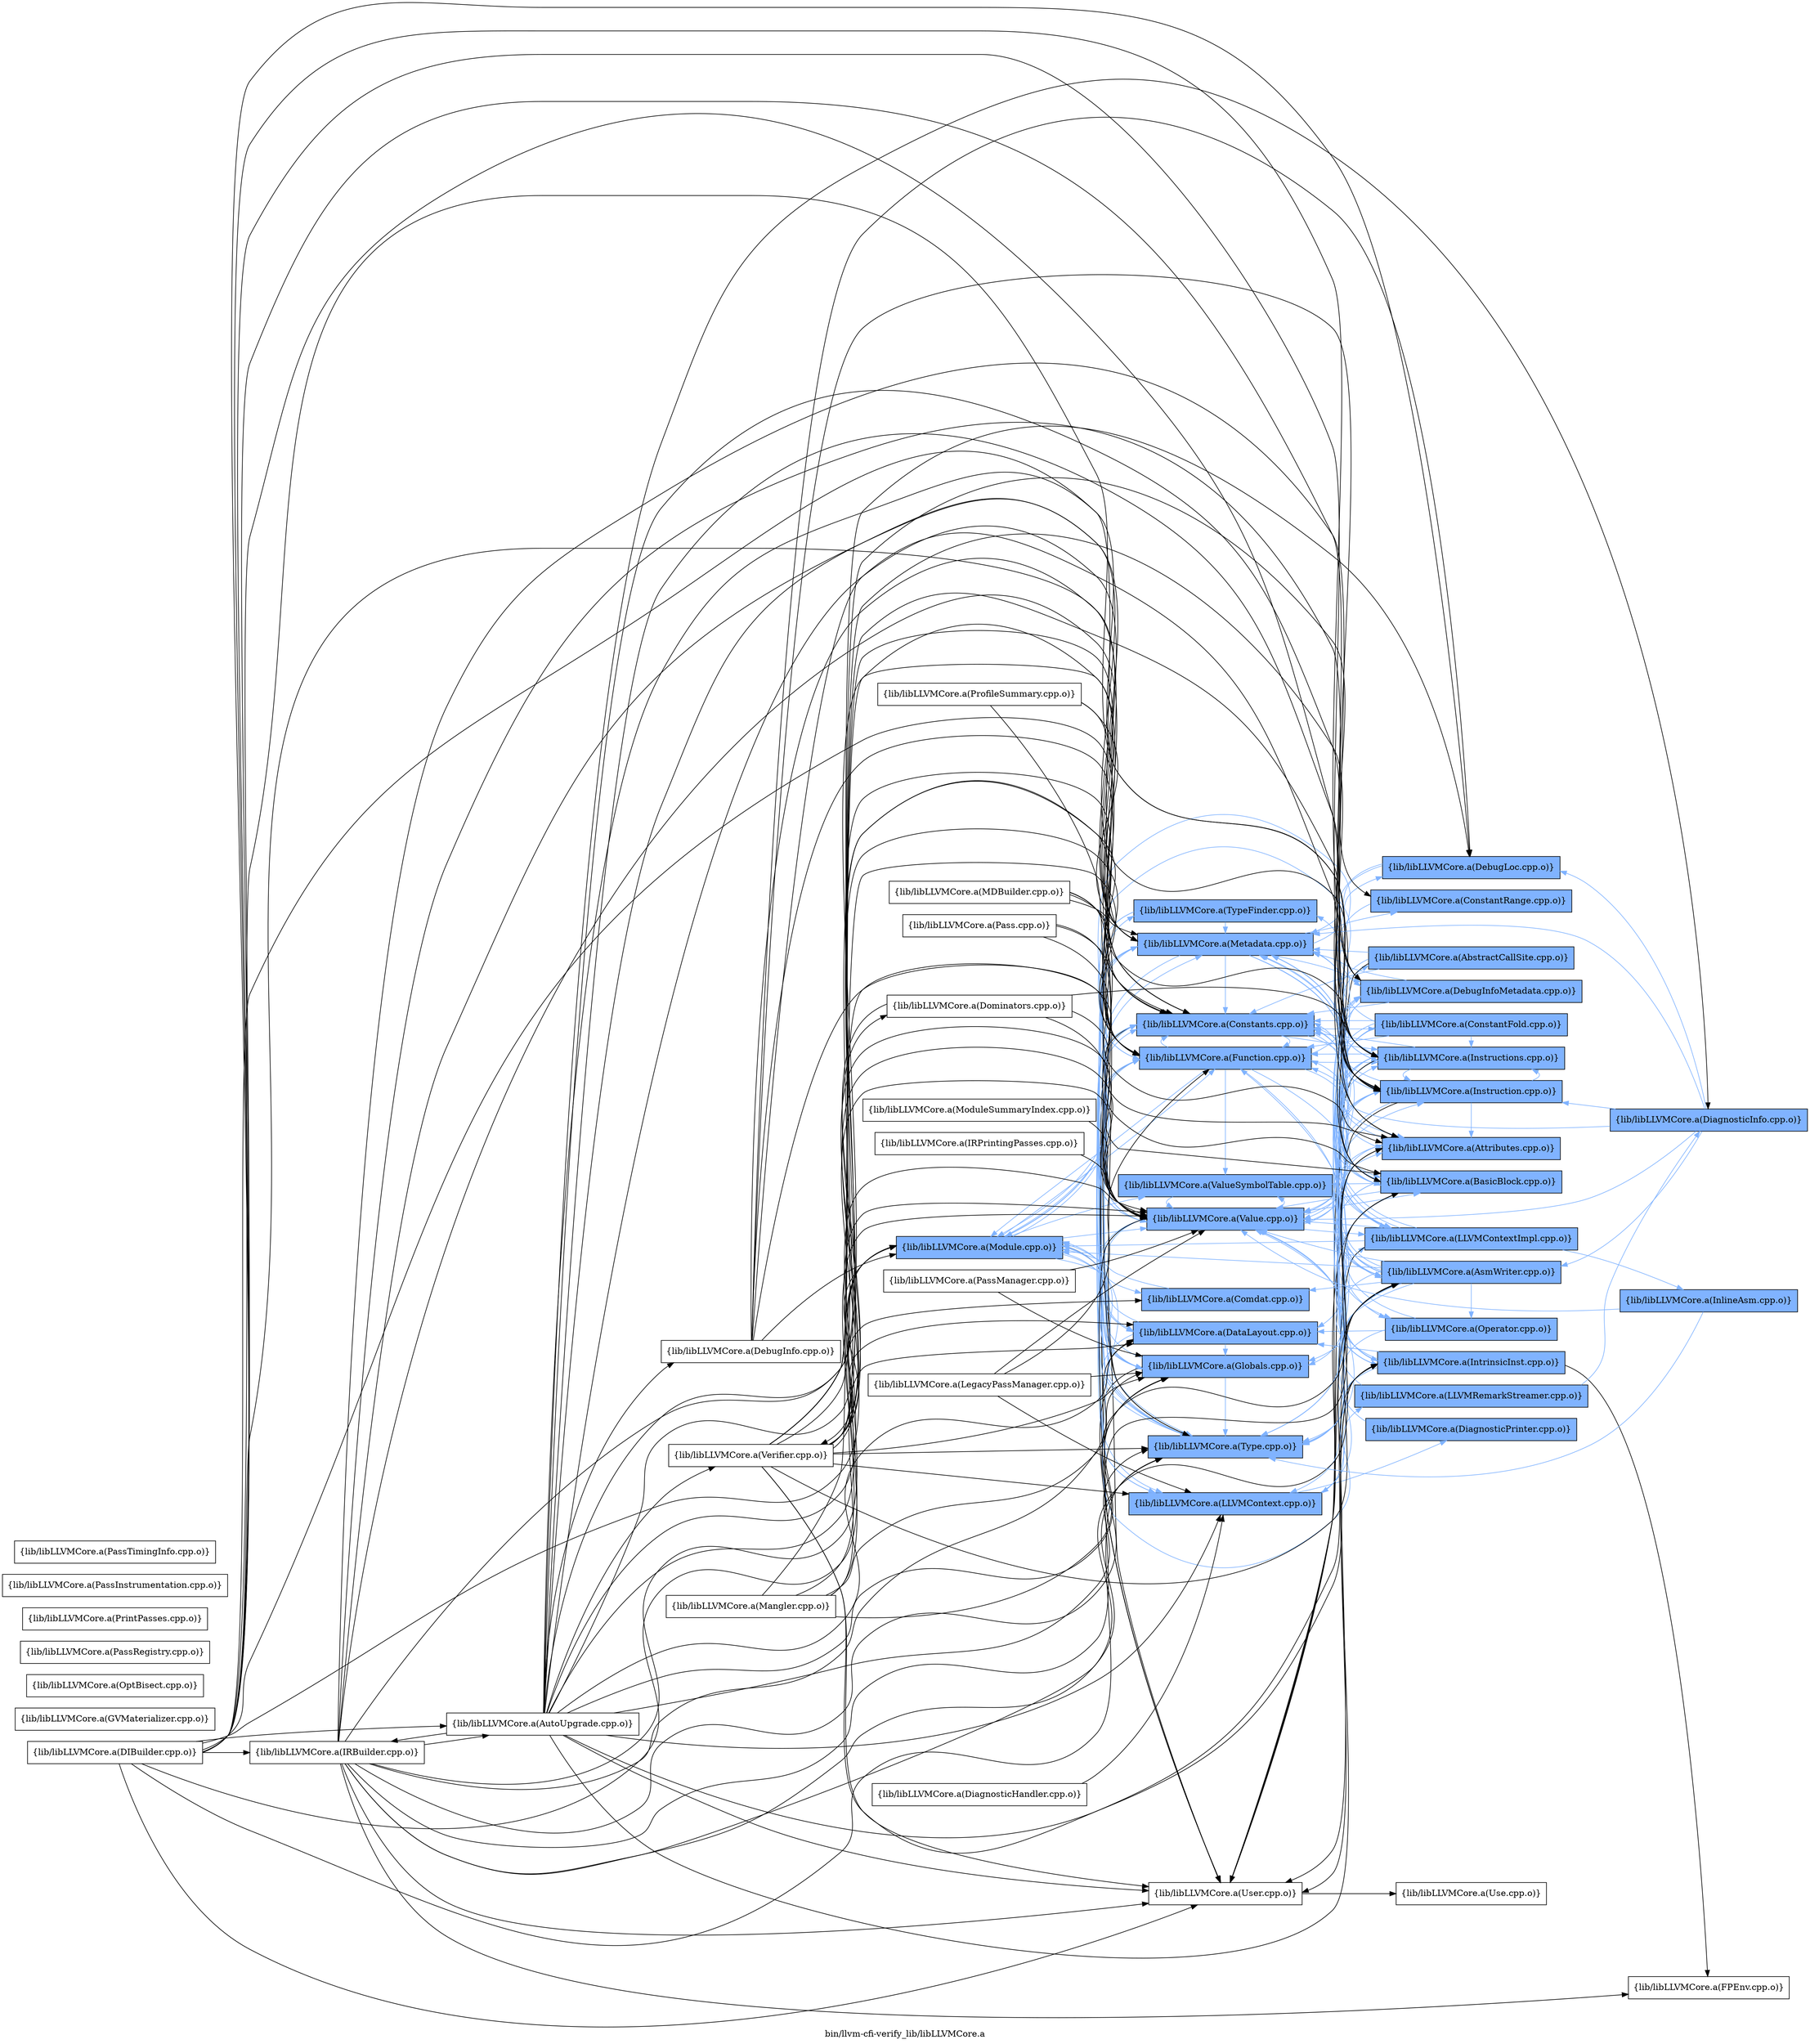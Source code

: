 digraph "bin/llvm-cfi-verify_lib/libLLVMCore.a" {
	label="bin/llvm-cfi-verify_lib/libLLVMCore.a";
	rankdir=LR;
	{ rank=same; Node0x55746a6aa418;  }
	{ rank=same; Node0x55746a6a7718; Node0x55746a6ae8d8; Node0x55746a6ace48; Node0x55746a6aff58; Node0x55746a6a7c68; Node0x55746a6ac9e8; Node0x55746a6ab098; Node0x55746a6a3758; Node0x55746a6a4518; Node0x55746a6a4e78; Node0x55746a6a5828; Node0x55746a6a64a8;  }
	{ rank=same; Node0x55746a6ad168; Node0x55746a6aaeb8; Node0x55746a6aa738; Node0x55746a6a2da8; Node0x55746a6aa198; Node0x55746a6a6f98; Node0x55746a6a8758; Node0x55746a6aa8c8; Node0x55746a6ab908; Node0x55746a6a7088; Node0x55746a6a7f38; Node0x55746a6a5aa8; Node0x55746a6ae158; Node0x55746a6b1768; Node0x55746a6b1538; Node0x55746a6a4068;  }

	Node0x55746a6aa418 [shape=record,shape=box,group=1,style=filled,fillcolor="0.600000 0.5 1",label="{lib/libLLVMCore.a(Module.cpp.o)}"];
	Node0x55746a6aa418 -> Node0x55746a6a7718[color="0.600000 0.5 1"];
	Node0x55746a6aa418 -> Node0x55746a6ae8d8[color="0.600000 0.5 1"];
	Node0x55746a6aa418 -> Node0x55746a6ace48[color="0.600000 0.5 1"];
	Node0x55746a6aa418 -> Node0x55746a6aff58[color="0.600000 0.5 1"];
	Node0x55746a6aa418 -> Node0x55746a6a7c68[color="0.600000 0.5 1"];
	Node0x55746a6aa418 -> Node0x55746a6ac9e8[color="0.600000 0.5 1"];
	Node0x55746a6aa418 -> Node0x55746a6ab098[color="0.600000 0.5 1"];
	Node0x55746a6aa418 -> Node0x55746a6a3758[color="0.600000 0.5 1"];
	Node0x55746a6aa418 -> Node0x55746a6a4518[color="0.600000 0.5 1"];
	Node0x55746a6aa418 -> Node0x55746a6a4e78;
	Node0x55746a6aa418 -> Node0x55746a6a5828[color="0.600000 0.5 1"];
	Node0x55746a6aa418 -> Node0x55746a6a64a8[color="0.600000 0.5 1"];
	Node0x55746a6a7c68 [shape=record,shape=box,group=1,style=filled,fillcolor="0.600000 0.5 1",label="{lib/libLLVMCore.a(Globals.cpp.o)}"];
	Node0x55746a6a7c68 -> Node0x55746a6ae8d8[color="0.600000 0.5 1"];
	Node0x55746a6a7c68 -> Node0x55746a6aff58[color="0.600000 0.5 1"];
	Node0x55746a6a7c68 -> Node0x55746a6ab098[color="0.600000 0.5 1"];
	Node0x55746a6a7c68 -> Node0x55746a6aa418[color="0.600000 0.5 1"];
	Node0x55746a6a7c68 -> Node0x55746a6a3758[color="0.600000 0.5 1"];
	Node0x55746a6a7c68 -> Node0x55746a6a4e78;
	Node0x55746a6a7c68 -> Node0x55746a6a5828[color="0.600000 0.5 1"];
	Node0x55746a6a93d8 [shape=record,shape=box,group=0,label="{lib/libLLVMCore.a(Mangler.cpp.o)}"];
	Node0x55746a6a93d8 -> Node0x55746a6aa198;
	Node0x55746a6a93d8 -> Node0x55746a6ace48;
	Node0x55746a6a93d8 -> Node0x55746a6aff58;
	Node0x55746a6a93d8 -> Node0x55746a6a7c68;
	Node0x55746a6a93d8 -> Node0x55746a6aa418;
	Node0x55746a6a93d8 -> Node0x55746a6a5828;
	Node0x55746a6a5828 [shape=record,shape=box,group=1,style=filled,fillcolor="0.600000 0.5 1",label="{lib/libLLVMCore.a(Value.cpp.o)}"];
	Node0x55746a6a5828 -> Node0x55746a6aa198[color="0.600000 0.5 1"];
	Node0x55746a6a5828 -> Node0x55746a6a6f98[color="0.600000 0.5 1"];
	Node0x55746a6a5828 -> Node0x55746a6ae8d8[color="0.600000 0.5 1"];
	Node0x55746a6a5828 -> Node0x55746a6ace48[color="0.600000 0.5 1"];
	Node0x55746a6a5828 -> Node0x55746a6aff58[color="0.600000 0.5 1"];
	Node0x55746a6a5828 -> Node0x55746a6a7c68[color="0.600000 0.5 1"];
	Node0x55746a6a5828 -> Node0x55746a6aaeb8[color="0.600000 0.5 1"];
	Node0x55746a6a5828 -> Node0x55746a6aa738[color="0.600000 0.5 1"];
	Node0x55746a6a5828 -> Node0x55746a6ac9e8[color="0.600000 0.5 1"];
	Node0x55746a6a5828 -> Node0x55746a6a7088[color="0.600000 0.5 1"];
	Node0x55746a6a5828 -> Node0x55746a6ab098[color="0.600000 0.5 1"];
	Node0x55746a6a5828 -> Node0x55746a6a3758[color="0.600000 0.5 1"];
	Node0x55746a6a5828 -> Node0x55746a6a4e78;
	Node0x55746a6a5828 -> Node0x55746a6a64a8[color="0.600000 0.5 1"];
	Node0x55746a6a7718 [shape=record,shape=box,group=1,style=filled,fillcolor="0.600000 0.5 1",label="{lib/libLLVMCore.a(Comdat.cpp.o)}"];
	Node0x55746a6a7718 -> Node0x55746a6aa418[color="0.600000 0.5 1"];
	Node0x55746a6ace48 [shape=record,shape=box,group=1,style=filled,fillcolor="0.600000 0.5 1",label="{lib/libLLVMCore.a(DataLayout.cpp.o)}"];
	Node0x55746a6ace48 -> Node0x55746a6a7c68[color="0.600000 0.5 1"];
	Node0x55746a6ace48 -> Node0x55746a6aa418[color="0.600000 0.5 1"];
	Node0x55746a6ace48 -> Node0x55746a6a3758[color="0.600000 0.5 1"];
	Node0x55746a6ab098 [shape=record,shape=box,group=1,style=filled,fillcolor="0.600000 0.5 1",label="{lib/libLLVMCore.a(Metadata.cpp.o)}"];
	Node0x55746a6ab098 -> Node0x55746a6a5aa8[color="0.600000 0.5 1"];
	Node0x55746a6ab098 -> Node0x55746a6ae158[color="0.600000 0.5 1"];
	Node0x55746a6ab098 -> Node0x55746a6ae8d8[color="0.600000 0.5 1"];
	Node0x55746a6ab098 -> Node0x55746a6b1768[color="0.600000 0.5 1"];
	Node0x55746a6ab098 -> Node0x55746a6b1538[color="0.600000 0.5 1"];
	Node0x55746a6ab098 -> Node0x55746a6ac9e8[color="0.600000 0.5 1"];
	Node0x55746a6ab098 -> Node0x55746a6a7088[color="0.600000 0.5 1"];
	Node0x55746a6ab098 -> Node0x55746a6aa418[color="0.600000 0.5 1"];
	Node0x55746a6ab098 -> Node0x55746a6a3758[color="0.600000 0.5 1"];
	Node0x55746a6ab098 -> Node0x55746a6a5828[color="0.600000 0.5 1"];
	Node0x55746a6aa198 [shape=record,shape=box,group=1,style=filled,fillcolor="0.600000 0.5 1",label="{lib/libLLVMCore.a(Attributes.cpp.o)}"];
	Node0x55746a6aa198 -> Node0x55746a6a5aa8[color="0.600000 0.5 1"];
	Node0x55746a6aa198 -> Node0x55746a6aff58[color="0.600000 0.5 1"];
	Node0x55746a6a6138 [shape=record,shape=box,group=0,label="{lib/libLLVMCore.a(AutoUpgrade.cpp.o)}"];
	Node0x55746a6a6138 -> Node0x55746a6aa198;
	Node0x55746a6a6138 -> Node0x55746a6a5aa8;
	Node0x55746a6a6138 -> Node0x55746a6a6f98;
	Node0x55746a6a6138 -> Node0x55746a6ae8d8;
	Node0x55746a6a6138 -> Node0x55746a6ace48;
	Node0x55746a6a6138 -> Node0x55746a6ae1a8;
	Node0x55746a6a6138 -> Node0x55746a6af4b8;
	Node0x55746a6a6138 -> Node0x55746a6aff58;
	Node0x55746a6a6138 -> Node0x55746a6a7c68;
	Node0x55746a6a6138 -> Node0x55746a6a9c48;
	Node0x55746a6a6138 -> Node0x55746a6aaeb8;
	Node0x55746a6a6138 -> Node0x55746a6aa738;
	Node0x55746a6a6138 -> Node0x55746a6aa8c8;
	Node0x55746a6a6138 -> Node0x55746a6ac9e8;
	Node0x55746a6a6138 -> Node0x55746a6ab098;
	Node0x55746a6a6138 -> Node0x55746a6aa418;
	Node0x55746a6a6138 -> Node0x55746a6a3758;
	Node0x55746a6a6138 -> Node0x55746a6a4e78;
	Node0x55746a6a6138 -> Node0x55746a6a5828;
	Node0x55746a6a6138 -> Node0x55746a69f428;
	Node0x55746a6a6f98 [shape=record,shape=box,group=1,style=filled,fillcolor="0.600000 0.5 1",label="{lib/libLLVMCore.a(BasicBlock.cpp.o)}"];
	Node0x55746a6a6f98 -> Node0x55746a6ae8d8[color="0.600000 0.5 1"];
	Node0x55746a6a6f98 -> Node0x55746a6aaeb8[color="0.600000 0.5 1"];
	Node0x55746a6a6f98 -> Node0x55746a6ab098[color="0.600000 0.5 1"];
	Node0x55746a6a6f98 -> Node0x55746a6a3758[color="0.600000 0.5 1"];
	Node0x55746a6a6f98 -> Node0x55746a6a4e78;
	Node0x55746a6a6f98 -> Node0x55746a6a5828[color="0.600000 0.5 1"];
	Node0x55746a6a6f98 -> Node0x55746a6a64a8[color="0.600000 0.5 1"];
	Node0x55746a6ae158 [shape=record,shape=box,group=1,style=filled,fillcolor="0.600000 0.5 1",label="{lib/libLLVMCore.a(ConstantRange.cpp.o)}"];
	Node0x55746a6ae158 -> Node0x55746a6aa738[color="0.600000 0.5 1"];
	Node0x55746a6ae8d8 [shape=record,shape=box,group=1,style=filled,fillcolor="0.600000 0.5 1",label="{lib/libLLVMCore.a(Constants.cpp.o)}"];
	Node0x55746a6ae8d8 -> Node0x55746a6ad168[color="0.600000 0.5 1"];
	Node0x55746a6ae8d8 -> Node0x55746a6aff58[color="0.600000 0.5 1"];
	Node0x55746a6ae8d8 -> Node0x55746a6a7c68[color="0.600000 0.5 1"];
	Node0x55746a6ae8d8 -> Node0x55746a6aaeb8[color="0.600000 0.5 1"];
	Node0x55746a6ae8d8 -> Node0x55746a6aa738[color="0.600000 0.5 1"];
	Node0x55746a6ae8d8 -> Node0x55746a6a2da8[color="0.600000 0.5 1"];
	Node0x55746a6ae8d8 -> Node0x55746a6a3758[color="0.600000 0.5 1"];
	Node0x55746a6ae8d8 -> Node0x55746a6a4e78;
	Node0x55746a6ae8d8 -> Node0x55746a6a5828[color="0.600000 0.5 1"];
	Node0x55746a6ae1a8 [shape=record,shape=box,group=0,label="{lib/libLLVMCore.a(DebugInfo.cpp.o)}"];
	Node0x55746a6ae1a8 -> Node0x55746a6b1768;
	Node0x55746a6ae1a8 -> Node0x55746a6b1538;
	Node0x55746a6ae1a8 -> Node0x55746a6aff58;
	Node0x55746a6ae1a8 -> Node0x55746a6aaeb8;
	Node0x55746a6ae1a8 -> Node0x55746a6ab098;
	Node0x55746a6ae1a8 -> Node0x55746a6aa418;
	Node0x55746a6ae1a8 -> Node0x55746a6a5828;
	Node0x55746a6b1768 [shape=record,shape=box,group=1,style=filled,fillcolor="0.600000 0.5 1",label="{lib/libLLVMCore.a(DebugInfoMetadata.cpp.o)}"];
	Node0x55746a6b1768 -> Node0x55746a6ae8d8[color="0.600000 0.5 1"];
	Node0x55746a6b1768 -> Node0x55746a6ac9e8[color="0.600000 0.5 1"];
	Node0x55746a6b1768 -> Node0x55746a6a7088[color="0.600000 0.5 1"];
	Node0x55746a6b1768 -> Node0x55746a6ab098[color="0.600000 0.5 1"];
	Node0x55746a6b1768 -> Node0x55746a6a3758[color="0.600000 0.5 1"];
	Node0x55746a6b1538 [shape=record,shape=box,group=1,style=filled,fillcolor="0.600000 0.5 1",label="{lib/libLLVMCore.a(DebugLoc.cpp.o)}"];
	Node0x55746a6b1538 -> Node0x55746a6b1768[color="0.600000 0.5 1"];
	Node0x55746a6b1538 -> Node0x55746a6ab098[color="0.600000 0.5 1"];
	Node0x55746a6aff58 [shape=record,shape=box,group=1,style=filled,fillcolor="0.600000 0.5 1",label="{lib/libLLVMCore.a(Function.cpp.o)}"];
	Node0x55746a6aff58 -> Node0x55746a6aa198[color="0.600000 0.5 1"];
	Node0x55746a6aff58 -> Node0x55746a6a6f98[color="0.600000 0.5 1"];
	Node0x55746a6aff58 -> Node0x55746a6ae8d8[color="0.600000 0.5 1"];
	Node0x55746a6aff58 -> Node0x55746a6ace48[color="0.600000 0.5 1"];
	Node0x55746a6aff58 -> Node0x55746a6a8758[color="0.600000 0.5 1"];
	Node0x55746a6aff58 -> Node0x55746a6aa738[color="0.600000 0.5 1"];
	Node0x55746a6aff58 -> Node0x55746a6aa8c8[color="0.600000 0.5 1"];
	Node0x55746a6aff58 -> Node0x55746a6ac9e8[color="0.600000 0.5 1"];
	Node0x55746a6aff58 -> Node0x55746a6ab098[color="0.600000 0.5 1"];
	Node0x55746a6aff58 -> Node0x55746a6aa418[color="0.600000 0.5 1"];
	Node0x55746a6aff58 -> Node0x55746a6a3758[color="0.600000 0.5 1"];
	Node0x55746a6aff58 -> Node0x55746a6a4e78;
	Node0x55746a6aff58 -> Node0x55746a6a5828[color="0.600000 0.5 1"];
	Node0x55746a6aff58 -> Node0x55746a6a64a8[color="0.600000 0.5 1"];
	Node0x55746a6a8988 [shape=record,shape=box,group=0,label="{lib/libLLVMCore.a(GVMaterializer.cpp.o)}"];
	Node0x55746a6a9838 [shape=record,shape=box,group=1,style=filled,fillcolor="0.600000 0.5 1",label="{lib/libLLVMCore.a(InlineAsm.cpp.o)}"];
	Node0x55746a6a9838 -> Node0x55746a6a3758[color="0.600000 0.5 1"];
	Node0x55746a6a9838 -> Node0x55746a6a5828[color="0.600000 0.5 1"];
	Node0x55746a6aaeb8 [shape=record,shape=box,group=1,style=filled,fillcolor="0.600000 0.5 1",label="{lib/libLLVMCore.a(Instruction.cpp.o)}"];
	Node0x55746a6aaeb8 -> Node0x55746a6aa198[color="0.600000 0.5 1"];
	Node0x55746a6aaeb8 -> Node0x55746a6a6f98[color="0.600000 0.5 1"];
	Node0x55746a6aaeb8 -> Node0x55746a6ae8d8[color="0.600000 0.5 1"];
	Node0x55746a6aaeb8 -> Node0x55746a6aa738[color="0.600000 0.5 1"];
	Node0x55746a6aaeb8 -> Node0x55746a6ab098[color="0.600000 0.5 1"];
	Node0x55746a6aaeb8 -> Node0x55746a6a4e78;
	Node0x55746a6aaeb8 -> Node0x55746a6a5828[color="0.600000 0.5 1"];
	Node0x55746a6aa738 [shape=record,shape=box,group=1,style=filled,fillcolor="0.600000 0.5 1",label="{lib/libLLVMCore.a(Instructions.cpp.o)}"];
	Node0x55746a6aa738 -> Node0x55746a6aa198[color="0.600000 0.5 1"];
	Node0x55746a6aa738 -> Node0x55746a6a6f98[color="0.600000 0.5 1"];
	Node0x55746a6aa738 -> Node0x55746a6ae8d8[color="0.600000 0.5 1"];
	Node0x55746a6aa738 -> Node0x55746a6ace48[color="0.600000 0.5 1"];
	Node0x55746a6aa738 -> Node0x55746a6aff58[color="0.600000 0.5 1"];
	Node0x55746a6aa738 -> Node0x55746a6aaeb8[color="0.600000 0.5 1"];
	Node0x55746a6aa738 -> Node0x55746a6a7088[color="0.600000 0.5 1"];
	Node0x55746a6aa738 -> Node0x55746a6ab098[color="0.600000 0.5 1"];
	Node0x55746a6aa738 -> Node0x55746a6aa418[color="0.600000 0.5 1"];
	Node0x55746a6aa738 -> Node0x55746a6a3758[color="0.600000 0.5 1"];
	Node0x55746a6aa738 -> Node0x55746a6a4e78;
	Node0x55746a6aa738 -> Node0x55746a6a5828[color="0.600000 0.5 1"];
	Node0x55746a6ac9e8 [shape=record,shape=box,group=1,style=filled,fillcolor="0.600000 0.5 1",label="{lib/libLLVMCore.a(LLVMContext.cpp.o)}"];
	Node0x55746a6ac9e8 -> Node0x55746a6ab908[color="0.600000 0.5 1"];
	Node0x55746a6ac9e8 -> Node0x55746a6a7088[color="0.600000 0.5 1"];
	Node0x55746a6ac9e8 -> Node0x55746a6a7f38[color="0.600000 0.5 1"];
	Node0x55746a6a3758 [shape=record,shape=box,group=1,style=filled,fillcolor="0.600000 0.5 1",label="{lib/libLLVMCore.a(Type.cpp.o)}"];
	Node0x55746a6a3758 -> Node0x55746a6ae8d8[color="0.600000 0.5 1"];
	Node0x55746a6a4e78 [shape=record,shape=box,group=0,label="{lib/libLLVMCore.a(User.cpp.o)}"];
	Node0x55746a6a4e78 -> Node0x55746a6a4068;
	Node0x55746a69f428 [shape=record,shape=box,group=0,label="{lib/libLLVMCore.a(Verifier.cpp.o)}"];
	Node0x55746a69f428 -> Node0x55746a6aa198;
	Node0x55746a69f428 -> Node0x55746a6a5aa8;
	Node0x55746a69f428 -> Node0x55746a6a6f98;
	Node0x55746a69f428 -> Node0x55746a6a7718;
	Node0x55746a69f428 -> Node0x55746a6ae158;
	Node0x55746a69f428 -> Node0x55746a6ae8d8;
	Node0x55746a69f428 -> Node0x55746a6ace48;
	Node0x55746a69f428 -> Node0x55746a6b1768;
	Node0x55746a69f428 -> Node0x55746a6b1538;
	Node0x55746a69f428 -> Node0x55746a6aff58;
	Node0x55746a69f428 -> Node0x55746a6a7c68;
	Node0x55746a69f428 -> Node0x55746a6aaeb8;
	Node0x55746a69f428 -> Node0x55746a6aa738;
	Node0x55746a69f428 -> Node0x55746a6aa8c8;
	Node0x55746a69f428 -> Node0x55746a6ac9e8;
	Node0x55746a69f428 -> Node0x55746a6ab098;
	Node0x55746a69f428 -> Node0x55746a6aa418;
	Node0x55746a69f428 -> Node0x55746a6a3758;
	Node0x55746a69f428 -> Node0x55746a6a4e78;
	Node0x55746a69f428 -> Node0x55746a6a5828;
	Node0x55746a69f428 -> Node0x55746a69df88;
	Node0x55746a6aa8c8 [shape=record,shape=box,group=1,style=filled,fillcolor="0.600000 0.5 1",label="{lib/libLLVMCore.a(IntrinsicInst.cpp.o)}"];
	Node0x55746a6aa8c8 -> Node0x55746a6a6f98[color="0.600000 0.5 1"];
	Node0x55746a6aa8c8 -> Node0x55746a6ae8d8[color="0.600000 0.5 1"];
	Node0x55746a6aa8c8 -> Node0x55746a6ace48[color="0.600000 0.5 1"];
	Node0x55746a6aa8c8 -> Node0x55746a6b1768[color="0.600000 0.5 1"];
	Node0x55746a6aa8c8 -> Node0x55746a6aa008;
	Node0x55746a6aa8c8 -> Node0x55746a6aaeb8[color="0.600000 0.5 1"];
	Node0x55746a6aa8c8 -> Node0x55746a6aa738[color="0.600000 0.5 1"];
	Node0x55746a6aa8c8 -> Node0x55746a6ab098[color="0.600000 0.5 1"];
	Node0x55746a6aa8c8 -> Node0x55746a6aa418[color="0.600000 0.5 1"];
	Node0x55746a6aa8c8 -> Node0x55746a6a3758[color="0.600000 0.5 1"];
	Node0x55746a6aa8c8 -> Node0x55746a6a4e78;
	Node0x55746a6aa8c8 -> Node0x55746a6a5828[color="0.600000 0.5 1"];
	Node0x55746a6a5aa8 [shape=record,shape=box,group=1,style=filled,fillcolor="0.600000 0.5 1",label="{lib/libLLVMCore.a(AsmWriter.cpp.o)}"];
	Node0x55746a6a5aa8 -> Node0x55746a6aa198[color="0.600000 0.5 1"];
	Node0x55746a6a5aa8 -> Node0x55746a6a6f98[color="0.600000 0.5 1"];
	Node0x55746a6a5aa8 -> Node0x55746a6a7718[color="0.600000 0.5 1"];
	Node0x55746a6a5aa8 -> Node0x55746a6ae8d8[color="0.600000 0.5 1"];
	Node0x55746a6a5aa8 -> Node0x55746a6b1768[color="0.600000 0.5 1"];
	Node0x55746a6a5aa8 -> Node0x55746a6aff58[color="0.600000 0.5 1"];
	Node0x55746a6a5aa8 -> Node0x55746a6a7c68[color="0.600000 0.5 1"];
	Node0x55746a6a5aa8 -> Node0x55746a6aaeb8[color="0.600000 0.5 1"];
	Node0x55746a6a5aa8 -> Node0x55746a6aa738[color="0.600000 0.5 1"];
	Node0x55746a6a5aa8 -> Node0x55746a6aa8c8[color="0.600000 0.5 1"];
	Node0x55746a6a5aa8 -> Node0x55746a6ac9e8[color="0.600000 0.5 1"];
	Node0x55746a6a5aa8 -> Node0x55746a6ab098[color="0.600000 0.5 1"];
	Node0x55746a6a5aa8 -> Node0x55746a6aa418[color="0.600000 0.5 1"];
	Node0x55746a6a5aa8 -> Node0x55746a6a2da8[color="0.600000 0.5 1"];
	Node0x55746a6a5aa8 -> Node0x55746a6a3758[color="0.600000 0.5 1"];
	Node0x55746a6a5aa8 -> Node0x55746a6a4518[color="0.600000 0.5 1"];
	Node0x55746a6a5aa8 -> Node0x55746a6a4e78;
	Node0x55746a6a5aa8 -> Node0x55746a6a5828[color="0.600000 0.5 1"];
	Node0x55746a6a2da8 [shape=record,shape=box,group=1,style=filled,fillcolor="0.600000 0.5 1",label="{lib/libLLVMCore.a(Operator.cpp.o)}"];
	Node0x55746a6a2da8 -> Node0x55746a6ae8d8[color="0.600000 0.5 1"];
	Node0x55746a6a2da8 -> Node0x55746a6ace48[color="0.600000 0.5 1"];
	Node0x55746a6a2da8 -> Node0x55746a6a3758[color="0.600000 0.5 1"];
	Node0x55746a6a4518 [shape=record,shape=box,group=1,style=filled,fillcolor="0.600000 0.5 1",label="{lib/libLLVMCore.a(TypeFinder.cpp.o)}"];
	Node0x55746a6a4518 -> Node0x55746a6aff58[color="0.600000 0.5 1"];
	Node0x55746a6a4518 -> Node0x55746a6a7c68[color="0.600000 0.5 1"];
	Node0x55746a6a4518 -> Node0x55746a6ab098[color="0.600000 0.5 1"];
	Node0x55746a6af4b8 [shape=record,shape=box,group=1,style=filled,fillcolor="0.600000 0.5 1",label="{lib/libLLVMCore.a(DiagnosticInfo.cpp.o)}"];
	Node0x55746a6af4b8 -> Node0x55746a6a5aa8[color="0.600000 0.5 1"];
	Node0x55746a6af4b8 -> Node0x55746a6b1538[color="0.600000 0.5 1"];
	Node0x55746a6af4b8 -> Node0x55746a6aff58[color="0.600000 0.5 1"];
	Node0x55746a6af4b8 -> Node0x55746a6aaeb8[color="0.600000 0.5 1"];
	Node0x55746a6af4b8 -> Node0x55746a6ab098[color="0.600000 0.5 1"];
	Node0x55746a6af4b8 -> Node0x55746a6a5828[color="0.600000 0.5 1"];
	Node0x55746a6a9c48 [shape=record,shape=box,group=0,label="{lib/libLLVMCore.a(IRBuilder.cpp.o)}"];
	Node0x55746a6a9c48 -> Node0x55746a6aa198;
	Node0x55746a6a9c48 -> Node0x55746a6a6138;
	Node0x55746a6a9c48 -> Node0x55746a6a6f98;
	Node0x55746a6a9c48 -> Node0x55746a6ae8d8;
	Node0x55746a6a9c48 -> Node0x55746a6ace48;
	Node0x55746a6a9c48 -> Node0x55746a6aff58;
	Node0x55746a6a9c48 -> Node0x55746a6a7c68;
	Node0x55746a6a9c48 -> Node0x55746a6aa008;
	Node0x55746a6a9c48 -> Node0x55746a6aaeb8;
	Node0x55746a6a9c48 -> Node0x55746a6aa738;
	Node0x55746a6a9c48 -> Node0x55746a6ab098;
	Node0x55746a6a9c48 -> Node0x55746a6a3758;
	Node0x55746a6a9c48 -> Node0x55746a6a4e78;
	Node0x55746a6a9c48 -> Node0x55746a6a5828;
	Node0x55746a6a64a8 [shape=record,shape=box,group=1,style=filled,fillcolor="0.600000 0.5 1",label="{lib/libLLVMCore.a(ValueSymbolTable.cpp.o)}"];
	Node0x55746a6a64a8 -> Node0x55746a6a5828[color="0.600000 0.5 1"];
	Node0x55746a6ad168 [shape=record,shape=box,group=1,style=filled,fillcolor="0.600000 0.5 1",label="{lib/libLLVMCore.a(ConstantFold.cpp.o)}"];
	Node0x55746a6ad168 -> Node0x55746a6ae8d8[color="0.600000 0.5 1"];
	Node0x55746a6ad168 -> Node0x55746a6aff58[color="0.600000 0.5 1"];
	Node0x55746a6ad168 -> Node0x55746a6a7c68[color="0.600000 0.5 1"];
	Node0x55746a6ad168 -> Node0x55746a6aa738[color="0.600000 0.5 1"];
	Node0x55746a6ad168 -> Node0x55746a6aa418[color="0.600000 0.5 1"];
	Node0x55746a6ad168 -> Node0x55746a6a2da8[color="0.600000 0.5 1"];
	Node0x55746a6ad168 -> Node0x55746a6a3758[color="0.600000 0.5 1"];
	Node0x55746a6ad168 -> Node0x55746a6a5828[color="0.600000 0.5 1"];
	Node0x55746a6b0e58 [shape=record,shape=box,group=0,label="{lib/libLLVMCore.a(DIBuilder.cpp.o)}"];
	Node0x55746a6b0e58 -> Node0x55746a6aa198;
	Node0x55746a6b0e58 -> Node0x55746a6a6138;
	Node0x55746a6b0e58 -> Node0x55746a6a6f98;
	Node0x55746a6b0e58 -> Node0x55746a6ae8d8;
	Node0x55746a6b0e58 -> Node0x55746a6b1768;
	Node0x55746a6b0e58 -> Node0x55746a6b1538;
	Node0x55746a6b0e58 -> Node0x55746a6aff58;
	Node0x55746a6b0e58 -> Node0x55746a6a9c48;
	Node0x55746a6b0e58 -> Node0x55746a6aaeb8;
	Node0x55746a6b0e58 -> Node0x55746a6aa738;
	Node0x55746a6b0e58 -> Node0x55746a6ab098;
	Node0x55746a6b0e58 -> Node0x55746a6aa418;
	Node0x55746a6b0e58 -> Node0x55746a6a3758;
	Node0x55746a6b0e58 -> Node0x55746a6a4e78;
	Node0x55746a6b0e58 -> Node0x55746a6a5828;
	Node0x55746a6a7088 [shape=record,shape=box,group=1,style=filled,fillcolor="0.600000 0.5 1",label="{lib/libLLVMCore.a(LLVMContextImpl.cpp.o)}"];
	Node0x55746a6a7088 -> Node0x55746a6ae8d8[color="0.600000 0.5 1"];
	Node0x55746a6a7088 -> Node0x55746a6b1768[color="0.600000 0.5 1"];
	Node0x55746a6a7088 -> Node0x55746a6a9838[color="0.600000 0.5 1"];
	Node0x55746a6a7088 -> Node0x55746a6ab098[color="0.600000 0.5 1"];
	Node0x55746a6a7088 -> Node0x55746a6aa418[color="0.600000 0.5 1"];
	Node0x55746a6a7088 -> Node0x55746a6a4e78;
	Node0x55746a6a7088 -> Node0x55746a6a5828[color="0.600000 0.5 1"];
	Node0x55746a6a8758 [shape=record,shape=box,group=1,style=filled,fillcolor="0.600000 0.5 1",label="{lib/libLLVMCore.a(AbstractCallSite.cpp.o)}"];
	Node0x55746a6a8758 -> Node0x55746a6ae8d8[color="0.600000 0.5 1"];
	Node0x55746a6a8758 -> Node0x55746a6aa738[color="0.600000 0.5 1"];
	Node0x55746a6a8758 -> Node0x55746a6ab098[color="0.600000 0.5 1"];
	Node0x55746a6a8758 -> Node0x55746a6a4e78;
	Node0x55746a6aa008 [shape=record,shape=box,group=0,label="{lib/libLLVMCore.a(FPEnv.cpp.o)}"];
	Node0x55746a6ab908 [shape=record,shape=box,group=1,style=filled,fillcolor="0.600000 0.5 1",label="{lib/libLLVMCore.a(DiagnosticPrinter.cpp.o)}"];
	Node0x55746a6ab908 -> Node0x55746a6a5828[color="0.600000 0.5 1"];
	Node0x55746a6a7f38 [shape=record,shape=box,group=1,style=filled,fillcolor="0.600000 0.5 1",label="{lib/libLLVMCore.a(LLVMRemarkStreamer.cpp.o)}"];
	Node0x55746a6a7f38 -> Node0x55746a6af4b8[color="0.600000 0.5 1"];
	Node0x55746a6a7f38 -> Node0x55746a6a5828[color="0.600000 0.5 1"];
	Node0x55746a6a8b68 [shape=record,shape=box,group=0,label="{lib/libLLVMCore.a(DiagnosticHandler.cpp.o)}"];
	Node0x55746a6a8b68 -> Node0x55746a6ac9e8;
	Node0x55746a6aa058 [shape=record,shape=box,group=0,label="{lib/libLLVMCore.a(MDBuilder.cpp.o)}"];
	Node0x55746a6aa058 -> Node0x55746a6ae8d8;
	Node0x55746a6aa058 -> Node0x55746a6ab098;
	Node0x55746a6aa058 -> Node0x55746a6a3758;
	Node0x55746a6aa058 -> Node0x55746a6a5828;
	Node0x55746a6ac308 [shape=record,shape=box,group=0,label="{lib/libLLVMCore.a(ModuleSummaryIndex.cpp.o)}"];
	Node0x55746a6ac308 -> Node0x55746a6a5828;
	Node0x55746a6a3348 [shape=record,shape=box,group=0,label="{lib/libLLVMCore.a(OptBisect.cpp.o)}"];
	Node0x55746a6a2b78 [shape=record,shape=box,group=0,label="{lib/libLLVMCore.a(ProfileSummary.cpp.o)}"];
	Node0x55746a6a2b78 -> Node0x55746a6ae8d8;
	Node0x55746a6a2b78 -> Node0x55746a6ab098;
	Node0x55746a6a2b78 -> Node0x55746a6a3758;
	Node0x55746a6a4068 [shape=record,shape=box,group=0,label="{lib/libLLVMCore.a(Use.cpp.o)}"];
	Node0x55746a69df88 [shape=record,shape=box,group=0,label="{lib/libLLVMCore.a(Dominators.cpp.o)}"];
	Node0x55746a69df88 -> Node0x55746a6a6f98;
	Node0x55746a69df88 -> Node0x55746a6aaeb8;
	Node0x55746a69df88 -> Node0x55746a6a5828;
	Node0x55746a69df88 -> Node0x55746a69f428;
	Node0x55746a69ebb8 [shape=record,shape=box,group=0,label="{lib/libLLVMCore.a(PassRegistry.cpp.o)}"];
	Node0x55746a69e528 [shape=record,shape=box,group=0,label="{lib/libLLVMCore.a(Pass.cpp.o)}"];
	Node0x55746a69e528 -> Node0x55746a6aa198;
	Node0x55746a69e528 -> Node0x55746a6aff58;
	Node0x55746a69e528 -> Node0x55746a6a5828;
	Node0x55746a69da88 [shape=record,shape=box,group=0,label="{lib/libLLVMCore.a(IRPrintingPasses.cpp.o)}"];
	Node0x55746a69da88 -> Node0x55746a6a5828;
	Node0x55746a6a2538 [shape=record,shape=box,group=0,label="{lib/libLLVMCore.a(PrintPasses.cpp.o)}"];
	Node0x55746a6a1d18 [shape=record,shape=box,group=0,label="{lib/libLLVMCore.a(PassManager.cpp.o)}"];
	Node0x55746a6a1d18 -> Node0x55746a6a7c68;
	Node0x55746a6a1d18 -> Node0x55746a6a5828;
	Node0x55746a6a1638 [shape=record,shape=box,group=0,label="{lib/libLLVMCore.a(PassInstrumentation.cpp.o)}"];
	Node0x55746a6af5f8 [shape=record,shape=box,group=0,label="{lib/libLLVMCore.a(LegacyPassManager.cpp.o)}"];
	Node0x55746a6af5f8 -> Node0x55746a6aff58;
	Node0x55746a6af5f8 -> Node0x55746a6a7c68;
	Node0x55746a6af5f8 -> Node0x55746a6ac9e8;
	Node0x55746a6af5f8 -> Node0x55746a6a5828;
	Node0x55746a6a7268 [shape=record,shape=box,group=0,label="{lib/libLLVMCore.a(PassTimingInfo.cpp.o)}"];
}
